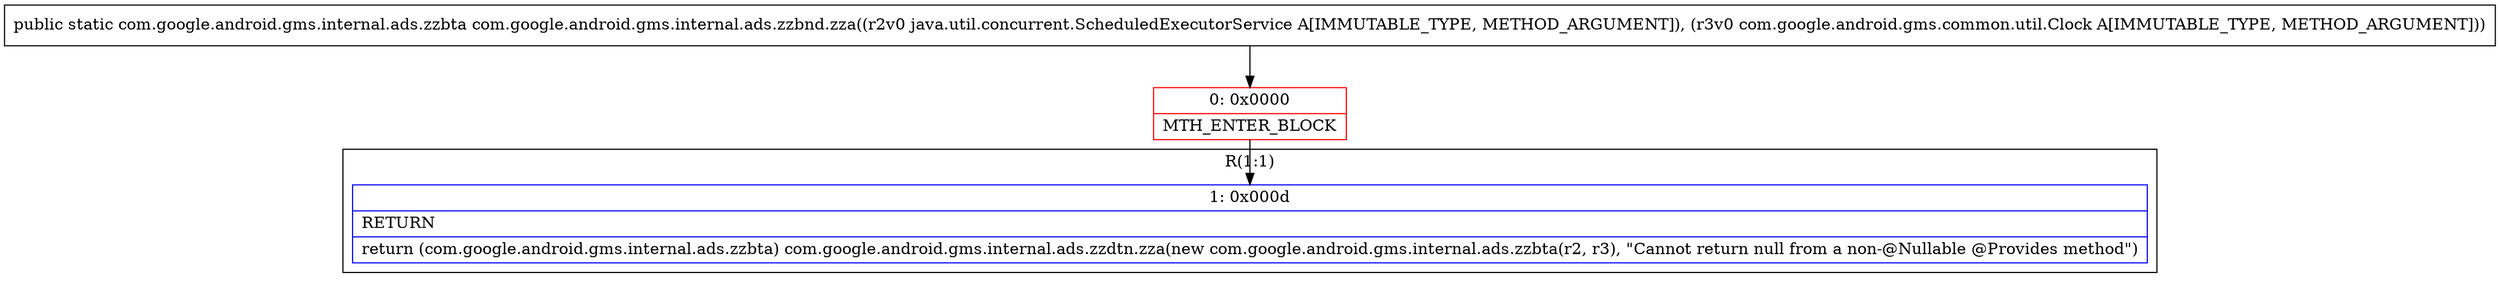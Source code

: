 digraph "CFG forcom.google.android.gms.internal.ads.zzbnd.zza(Ljava\/util\/concurrent\/ScheduledExecutorService;Lcom\/google\/android\/gms\/common\/util\/Clock;)Lcom\/google\/android\/gms\/internal\/ads\/zzbta;" {
subgraph cluster_Region_774072242 {
label = "R(1:1)";
node [shape=record,color=blue];
Node_1 [shape=record,label="{1\:\ 0x000d|RETURN\l|return (com.google.android.gms.internal.ads.zzbta) com.google.android.gms.internal.ads.zzdtn.zza(new com.google.android.gms.internal.ads.zzbta(r2, r3), \"Cannot return null from a non\-@Nullable @Provides method\")\l}"];
}
Node_0 [shape=record,color=red,label="{0\:\ 0x0000|MTH_ENTER_BLOCK\l}"];
MethodNode[shape=record,label="{public static com.google.android.gms.internal.ads.zzbta com.google.android.gms.internal.ads.zzbnd.zza((r2v0 java.util.concurrent.ScheduledExecutorService A[IMMUTABLE_TYPE, METHOD_ARGUMENT]), (r3v0 com.google.android.gms.common.util.Clock A[IMMUTABLE_TYPE, METHOD_ARGUMENT])) }"];
MethodNode -> Node_0;
Node_0 -> Node_1;
}

